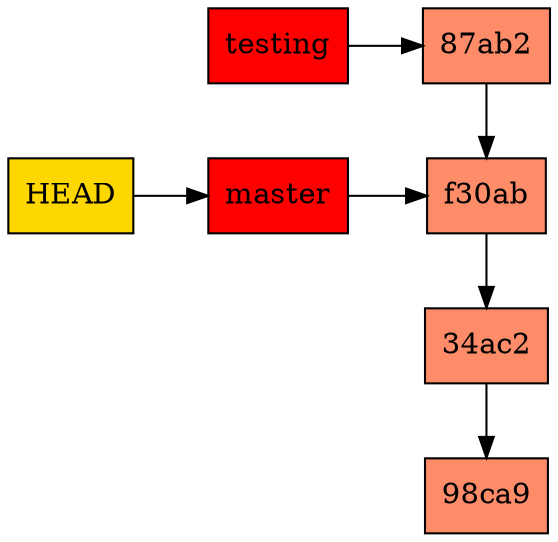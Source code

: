 digraph git {
    graph [dpi=300]
    rankdir="LR"

    commit1 [label="98ca9", shape="rect", style="filled", fillcolor="salmon1"]
    commit2 [label="34ac2", shape="rect", style="filled", fillcolor="salmon1"]
    commit3 [label="f30ab", shape="rect", style="filled", fillcolor="salmon1"]
    commit4 [label="87ab2", shape="rect", style="filled", fillcolor="salmon1"]
    testing [label="testing", shape="rect", style="filled", fillcolor="red"]
    master [label="master", shape="rect", style="filled", fillcolor="red"]
    head [label="HEAD", shape="rect", style="filled", fillcolor="gold"]

    {rank="same"; head}
    {rank="same"; master}
    {rank="same"; commit1; commit2; commit3; commit4} 
    {rank="same"; testing}

    commit2 -> commit1 [minlen=2]
    commit3 -> commit2 [minlen=2]
    commit4 -> commit3 [minlen=2]

    testing -> commit4
    master -> commit3
    
    head -> master
}